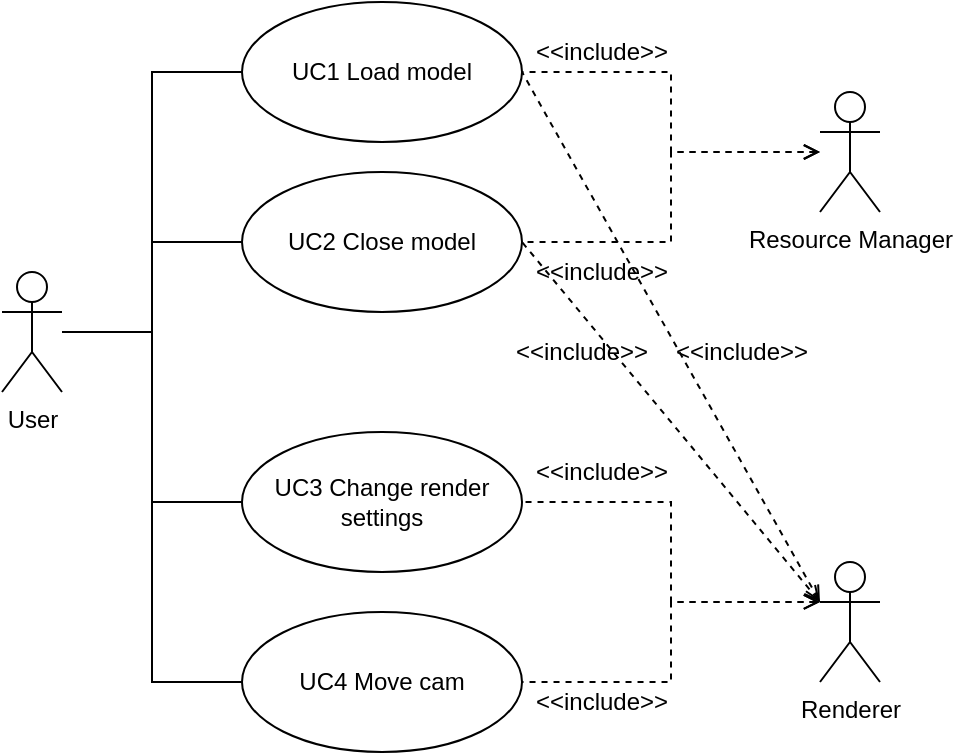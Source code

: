 <mxfile version="14.7.9" type="github"><diagram id="LmiOCrakFfhdi1t1uXqi" name="Page-1"><mxGraphModel dx="684" dy="649" grid="1" gridSize="10" guides="1" tooltips="1" connect="1" arrows="1" fold="1" page="1" pageScale="1" pageWidth="827" pageHeight="1169" math="0" shadow="0"><root><mxCell id="0"/><mxCell id="1" parent="0"/><mxCell id="ldnayY01OHxVNbB3-wjh-3" style="edgeStyle=orthogonalEdgeStyle;rounded=0;orthogonalLoop=1;jettySize=auto;html=1;entryX=0;entryY=0.5;entryDx=0;entryDy=0;endArrow=none;endFill=0;" edge="1" parent="1" source="ldnayY01OHxVNbB3-wjh-1" target="ldnayY01OHxVNbB3-wjh-2"><mxGeometry relative="1" as="geometry"/></mxCell><mxCell id="ldnayY01OHxVNbB3-wjh-5" style="edgeStyle=orthogonalEdgeStyle;rounded=0;orthogonalLoop=1;jettySize=auto;html=1;entryX=0;entryY=0.5;entryDx=0;entryDy=0;endArrow=none;endFill=0;" edge="1" parent="1" source="ldnayY01OHxVNbB3-wjh-1" target="ldnayY01OHxVNbB3-wjh-4"><mxGeometry relative="1" as="geometry"/></mxCell><mxCell id="ldnayY01OHxVNbB3-wjh-7" style="edgeStyle=orthogonalEdgeStyle;rounded=0;orthogonalLoop=1;jettySize=auto;html=1;entryX=0;entryY=0.5;entryDx=0;entryDy=0;endArrow=none;endFill=0;" edge="1" parent="1" source="ldnayY01OHxVNbB3-wjh-1" target="ldnayY01OHxVNbB3-wjh-6"><mxGeometry relative="1" as="geometry"/></mxCell><mxCell id="ldnayY01OHxVNbB3-wjh-20" style="edgeStyle=orthogonalEdgeStyle;rounded=0;orthogonalLoop=1;jettySize=auto;html=1;entryX=0;entryY=0.5;entryDx=0;entryDy=0;startArrow=none;startFill=0;endArrow=none;endFill=0;" edge="1" parent="1" source="ldnayY01OHxVNbB3-wjh-1" target="ldnayY01OHxVNbB3-wjh-19"><mxGeometry relative="1" as="geometry"/></mxCell><mxCell id="ldnayY01OHxVNbB3-wjh-1" value="User" style="shape=umlActor;verticalLabelPosition=bottom;verticalAlign=top;html=1;" vertex="1" parent="1"><mxGeometry x="160" y="410" width="30" height="60" as="geometry"/></mxCell><mxCell id="ldnayY01OHxVNbB3-wjh-2" value="UC1 Load model" style="ellipse;whiteSpace=wrap;html=1;" vertex="1" parent="1"><mxGeometry x="280" y="275" width="140" height="70" as="geometry"/></mxCell><mxCell id="ldnayY01OHxVNbB3-wjh-4" value="UC2 Close model" style="ellipse;whiteSpace=wrap;html=1;" vertex="1" parent="1"><mxGeometry x="280" y="360" width="140" height="70" as="geometry"/></mxCell><mxCell id="ldnayY01OHxVNbB3-wjh-6" value="UC3 Change render settings" style="ellipse;whiteSpace=wrap;html=1;" vertex="1" parent="1"><mxGeometry x="280" y="490" width="140" height="70" as="geometry"/></mxCell><mxCell id="ldnayY01OHxVNbB3-wjh-9" style="edgeStyle=orthogonalEdgeStyle;rounded=0;orthogonalLoop=1;jettySize=auto;html=1;entryX=1;entryY=0.5;entryDx=0;entryDy=0;endArrow=none;endFill=0;startArrow=open;startFill=0;dashed=1;" edge="1" parent="1" source="ldnayY01OHxVNbB3-wjh-8" target="ldnayY01OHxVNbB3-wjh-2"><mxGeometry relative="1" as="geometry"/></mxCell><mxCell id="ldnayY01OHxVNbB3-wjh-10" style="edgeStyle=orthogonalEdgeStyle;rounded=0;orthogonalLoop=1;jettySize=auto;html=1;entryX=1;entryY=0.5;entryDx=0;entryDy=0;endArrow=none;endFill=0;startArrow=open;startFill=0;dashed=1;" edge="1" parent="1" source="ldnayY01OHxVNbB3-wjh-8" target="ldnayY01OHxVNbB3-wjh-4"><mxGeometry relative="1" as="geometry"/></mxCell><mxCell id="ldnayY01OHxVNbB3-wjh-8" value="&lt;div&gt;Resource Manager&lt;/div&gt;" style="shape=umlActor;verticalLabelPosition=bottom;verticalAlign=top;html=1;" vertex="1" parent="1"><mxGeometry x="569" y="320" width="30" height="60" as="geometry"/></mxCell><mxCell id="ldnayY01OHxVNbB3-wjh-11" value="&amp;lt;&amp;lt;include&amp;gt;&amp;gt;" style="text;html=1;strokeColor=none;fillColor=none;align=center;verticalAlign=middle;whiteSpace=wrap;rounded=0;" vertex="1" parent="1"><mxGeometry x="440" y="290" width="40" height="20" as="geometry"/></mxCell><mxCell id="ldnayY01OHxVNbB3-wjh-14" value="&amp;lt;&amp;lt;include&amp;gt;&amp;gt;" style="text;html=1;strokeColor=none;fillColor=none;align=center;verticalAlign=middle;whiteSpace=wrap;rounded=0;" vertex="1" parent="1"><mxGeometry x="440" y="400" width="40" height="20" as="geometry"/></mxCell><mxCell id="ldnayY01OHxVNbB3-wjh-17" style="edgeStyle=orthogonalEdgeStyle;rounded=0;orthogonalLoop=1;jettySize=auto;html=1;entryX=1;entryY=0.5;entryDx=0;entryDy=0;dashed=1;startArrow=open;startFill=0;endArrow=none;endFill=0;exitX=0;exitY=0.333;exitDx=0;exitDy=0;exitPerimeter=0;" edge="1" parent="1" source="ldnayY01OHxVNbB3-wjh-15" target="ldnayY01OHxVNbB3-wjh-6"><mxGeometry relative="1" as="geometry"/></mxCell><mxCell id="ldnayY01OHxVNbB3-wjh-21" style="edgeStyle=orthogonalEdgeStyle;rounded=0;orthogonalLoop=1;jettySize=auto;html=1;entryX=1;entryY=0.5;entryDx=0;entryDy=0;dashed=1;startArrow=open;startFill=0;endArrow=none;endFill=0;exitX=0;exitY=0.333;exitDx=0;exitDy=0;exitPerimeter=0;" edge="1" parent="1" source="ldnayY01OHxVNbB3-wjh-15" target="ldnayY01OHxVNbB3-wjh-19"><mxGeometry relative="1" as="geometry"/></mxCell><mxCell id="ldnayY01OHxVNbB3-wjh-31" style="edgeStyle=none;rounded=0;jumpStyle=none;orthogonalLoop=1;jettySize=auto;html=1;entryX=1;entryY=0.5;entryDx=0;entryDy=0;dashed=1;startArrow=open;startFill=0;endArrow=none;endFill=0;exitX=0;exitY=0.333;exitDx=0;exitDy=0;exitPerimeter=0;" edge="1" parent="1" source="ldnayY01OHxVNbB3-wjh-15" target="ldnayY01OHxVNbB3-wjh-2"><mxGeometry relative="1" as="geometry"><mxPoint x="569" y="530" as="sourcePoint"/></mxGeometry></mxCell><mxCell id="ldnayY01OHxVNbB3-wjh-32" style="edgeStyle=none;rounded=0;jumpStyle=none;orthogonalLoop=1;jettySize=auto;html=1;entryX=1;entryY=0.5;entryDx=0;entryDy=0;dashed=1;startArrow=open;startFill=0;endArrow=none;endFill=0;exitX=0;exitY=0.333;exitDx=0;exitDy=0;exitPerimeter=0;" edge="1" parent="1" source="ldnayY01OHxVNbB3-wjh-15" target="ldnayY01OHxVNbB3-wjh-4"><mxGeometry relative="1" as="geometry"><mxPoint x="569" y="530" as="sourcePoint"/></mxGeometry></mxCell><mxCell id="ldnayY01OHxVNbB3-wjh-15" value="Renderer" style="shape=umlActor;verticalLabelPosition=bottom;verticalAlign=top;html=1;" vertex="1" parent="1"><mxGeometry x="569" y="555" width="30" height="60" as="geometry"/></mxCell><mxCell id="ldnayY01OHxVNbB3-wjh-18" value="&amp;lt;&amp;lt;include&amp;gt;&amp;gt;" style="text;html=1;strokeColor=none;fillColor=none;align=center;verticalAlign=middle;whiteSpace=wrap;rounded=0;" vertex="1" parent="1"><mxGeometry x="440" y="500" width="40" height="20" as="geometry"/></mxCell><mxCell id="ldnayY01OHxVNbB3-wjh-19" value="UC4 Move cam" style="ellipse;whiteSpace=wrap;html=1;" vertex="1" parent="1"><mxGeometry x="280" y="580" width="140" height="70" as="geometry"/></mxCell><mxCell id="ldnayY01OHxVNbB3-wjh-22" value="&amp;lt;&amp;lt;include&amp;gt;&amp;gt;" style="text;html=1;strokeColor=none;fillColor=none;align=center;verticalAlign=middle;whiteSpace=wrap;rounded=0;" vertex="1" parent="1"><mxGeometry x="440" y="615" width="40" height="20" as="geometry"/></mxCell><mxCell id="ldnayY01OHxVNbB3-wjh-33" value="&amp;lt;&amp;lt;include&amp;gt;&amp;gt;" style="text;html=1;strokeColor=none;fillColor=none;align=center;verticalAlign=middle;whiteSpace=wrap;rounded=0;" vertex="1" parent="1"><mxGeometry x="430" y="440" width="40" height="20" as="geometry"/></mxCell><mxCell id="ldnayY01OHxVNbB3-wjh-36" value="&amp;lt;&amp;lt;include&amp;gt;&amp;gt;" style="text;html=1;strokeColor=none;fillColor=none;align=center;verticalAlign=middle;whiteSpace=wrap;rounded=0;" vertex="1" parent="1"><mxGeometry x="510" y="440" width="40" height="20" as="geometry"/></mxCell></root></mxGraphModel></diagram></mxfile>